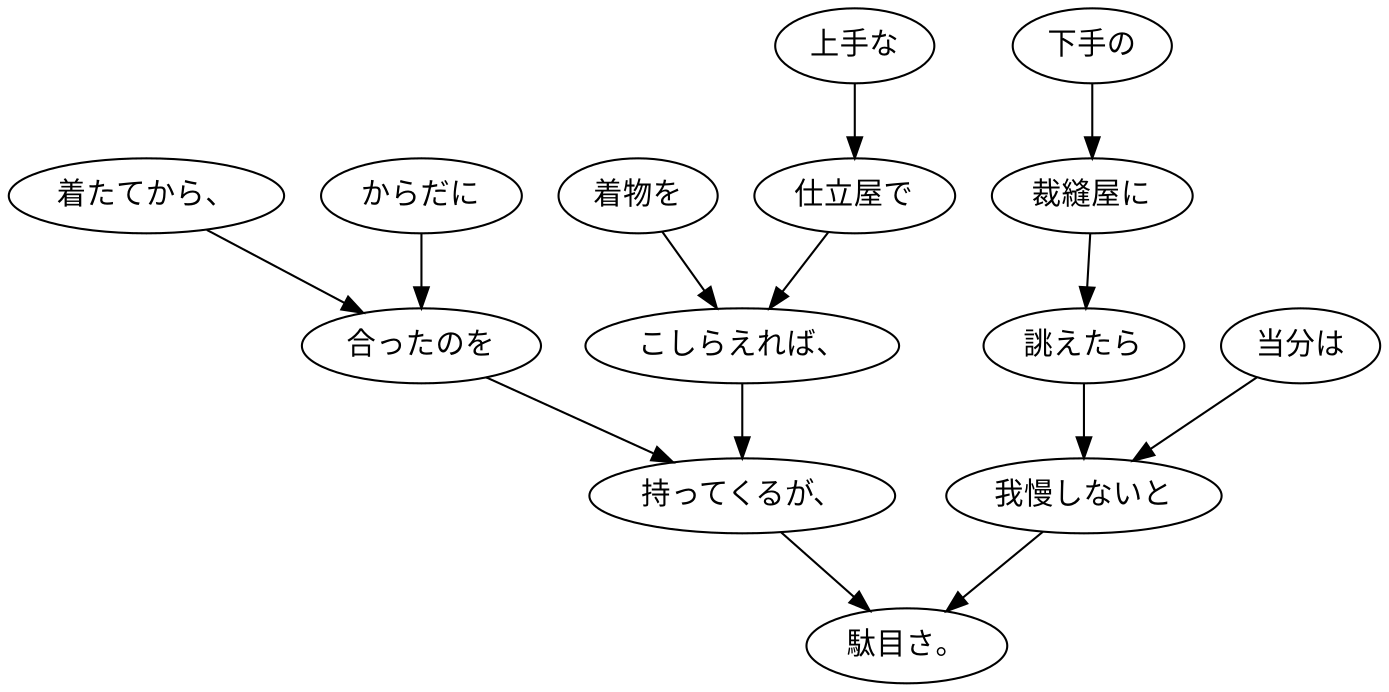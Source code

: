 digraph graph5479 {
	node0 [label="上手な"];
	node1 [label="仕立屋で"];
	node2 [label="着物を"];
	node3 [label="こしらえれば、"];
	node4 [label="着たてから、"];
	node5 [label="からだに"];
	node6 [label="合ったのを"];
	node7 [label="持ってくるが、"];
	node8 [label="下手の"];
	node9 [label="裁縫屋に"];
	node10 [label="誂えたら"];
	node11 [label="当分は"];
	node12 [label="我慢しないと"];
	node13 [label="駄目さ。"];
	node0 -> node1;
	node1 -> node3;
	node2 -> node3;
	node3 -> node7;
	node4 -> node6;
	node5 -> node6;
	node6 -> node7;
	node7 -> node13;
	node8 -> node9;
	node9 -> node10;
	node10 -> node12;
	node11 -> node12;
	node12 -> node13;
}
